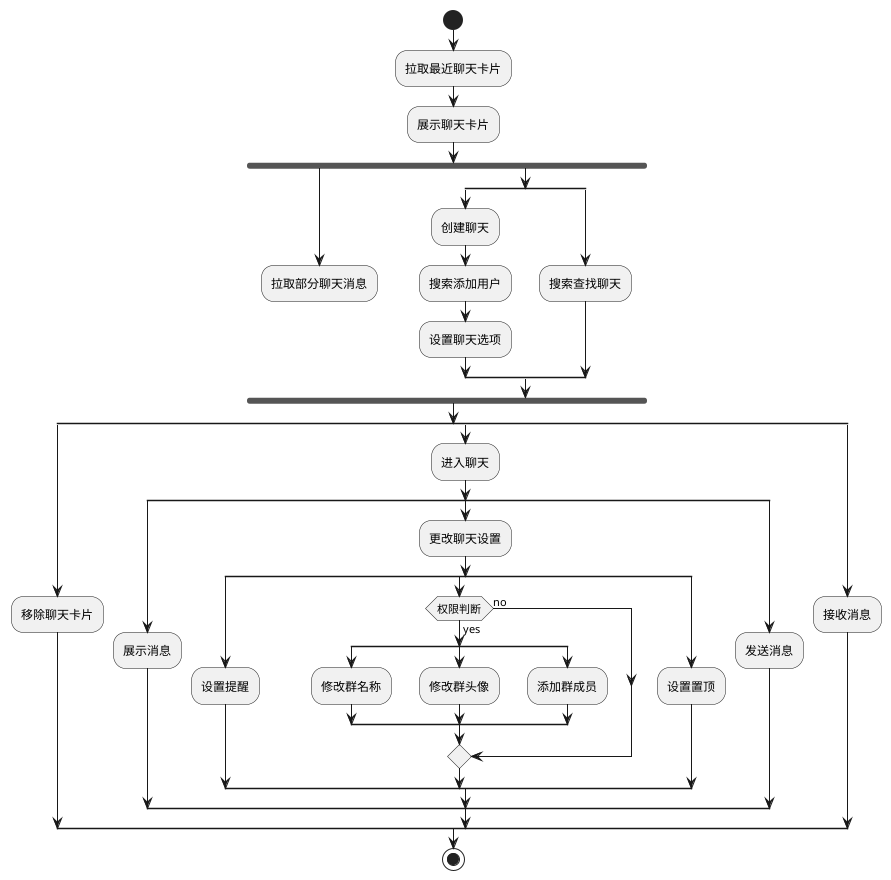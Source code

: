 @startuml
start

:拉取最近聊天卡片;
:展示聊天卡片;
fork
    :拉取部分聊天消息;
    detach
fork again
    split
        :创建聊天;
        :搜索添加用户;
        :设置聊天选项;
    split again
        :搜索查找聊天;
    end split
end fork

split
    :移除聊天卡片;
split again
    :进入聊天;
    split
        :展示消息;
    split again
        :更改聊天设置;
        split
            :设置提醒;
        split again
            if (权限判断) then (yes)
                split
                    :修改群名称;
                split again
                    :修改群头像;
                split again
                    :添加群成员;
                end split
            else (no)
            endif
        split again
            :设置置顶;
        end split
    split again
        :发送消息;
    end split
split again
    :接收消息;
end split

stop
@enduml